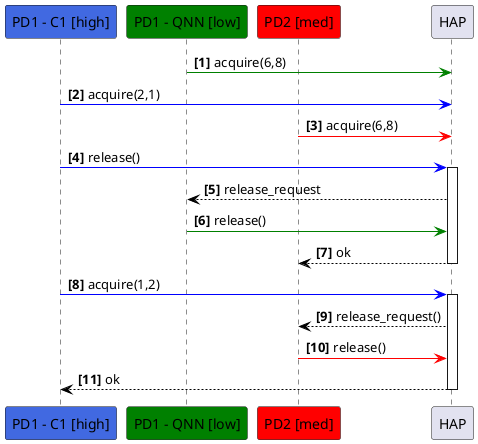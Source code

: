 @startuml

autonumber "<b>[#]"

participant "PD1 - C1 [high]"   as cv #royalblue
participant "PD1 - QNN [low]"  as qnn1 #green
participant "PD2 [med]"  as pd2 #red
participant "HAP"  as hap 

qnn1 -[#green]> hap: acquire(6,8)
cv -[#blue]> hap: acquire(2,1)

pd2 -[#red]> hap: acquire(6,8)
cv -[#blue]> hap: release()

activate hap
hap --[#black]> qnn1: release_request
qnn1 -[#green]> hap: release()
hap --[#black]> pd2: ok
deactivate hap

cv -[#blue]> hap: acquire(1,2)
activate hap
hap --[#black]> pd2: release_request()
pd2 -[#red]> hap: release()
hap --[#black]> cv: ok
deactivate hap

@enduml

